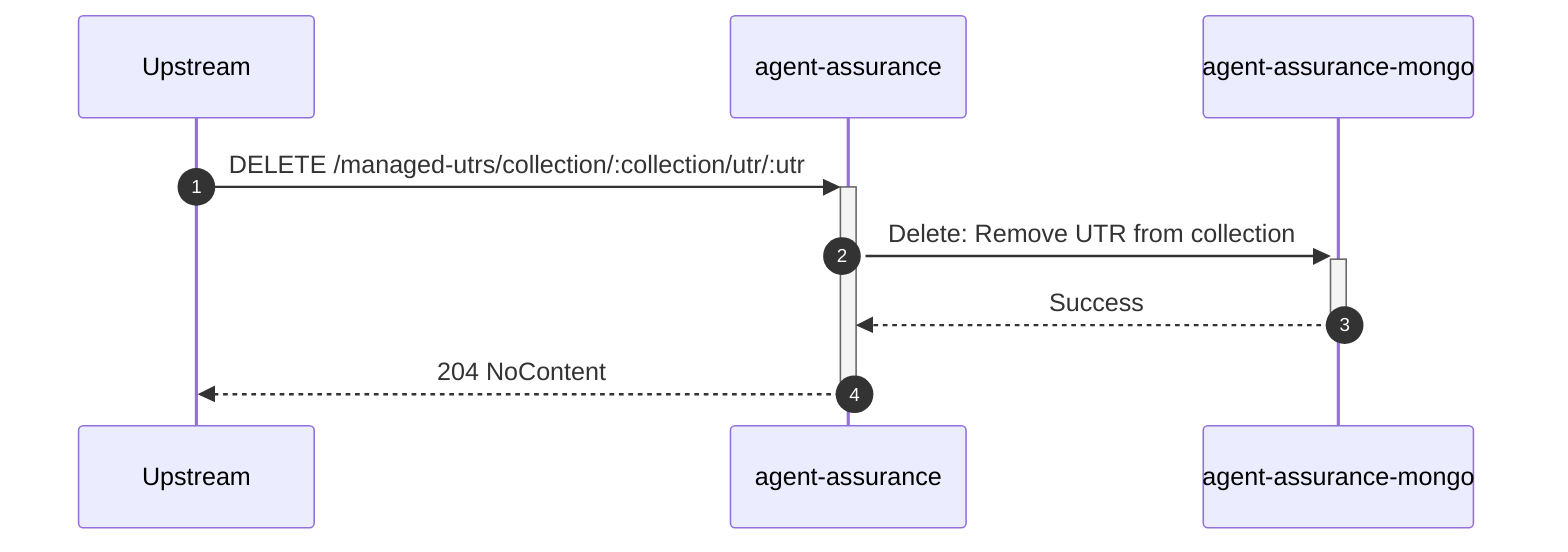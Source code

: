 sequenceDiagram
    autonumber
    participant Upstream
    participant agent-assurance
    participant agent-assurance-mongo

    Upstream->>+agent-assurance: DELETE /managed-utrs/collection/:collection/utr/:utr
    agent-assurance->>+agent-assurance-mongo: Delete: Remove UTR from collection
    agent-assurance-mongo-->>-agent-assurance: Success
    agent-assurance-->>-Upstream: 204 NoContent